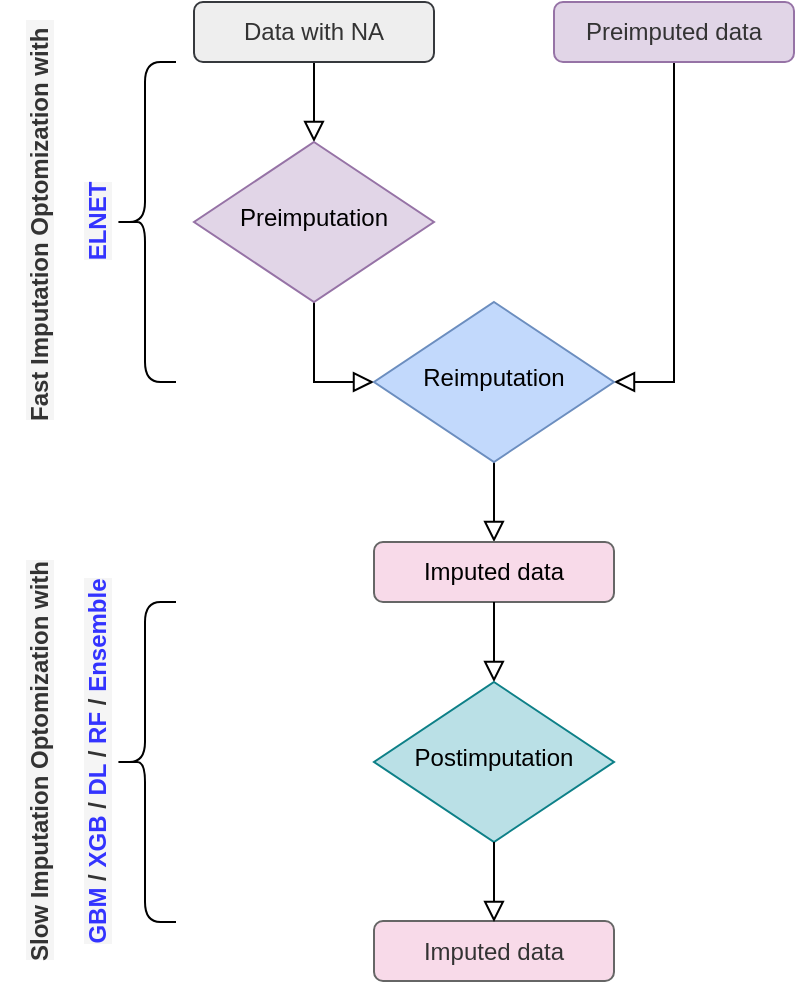 <mxfile version="20.2.7" type="device"><diagram id="C5RBs43oDa-KdzZeNtuy" name="Page-1"><mxGraphModel dx="911" dy="612" grid="1" gridSize="10" guides="1" tooltips="1" connect="1" arrows="1" fold="1" page="1" pageScale="1" pageWidth="827" pageHeight="1169" math="0" shadow="0"><root><mxCell id="WIyWlLk6GJQsqaUBKTNV-0"/><mxCell id="WIyWlLk6GJQsqaUBKTNV-1" parent="WIyWlLk6GJQsqaUBKTNV-0"/><mxCell id="WIyWlLk6GJQsqaUBKTNV-2" value="" style="rounded=0;html=1;jettySize=auto;orthogonalLoop=1;fontSize=11;endArrow=block;endFill=0;endSize=8;strokeWidth=1;shadow=0;labelBackgroundColor=none;edgeStyle=orthogonalEdgeStyle;" parent="WIyWlLk6GJQsqaUBKTNV-1" source="WIyWlLk6GJQsqaUBKTNV-3" target="WIyWlLk6GJQsqaUBKTNV-6" edge="1"><mxGeometry relative="1" as="geometry"/></mxCell><mxCell id="WIyWlLk6GJQsqaUBKTNV-3" value="&lt;font color=&quot;#333333&quot;&gt;Data with NA&lt;/font&gt;" style="rounded=1;whiteSpace=wrap;html=1;fontSize=12;glass=0;strokeWidth=1;shadow=0;fillColor=#eeeeee;strokeColor=#36393d;" parent="WIyWlLk6GJQsqaUBKTNV-1" vertex="1"><mxGeometry x="160" y="90" width="120" height="30" as="geometry"/></mxCell><mxCell id="WIyWlLk6GJQsqaUBKTNV-4" value="" style="rounded=0;html=1;jettySize=auto;orthogonalLoop=1;fontSize=11;endArrow=block;endFill=0;endSize=8;strokeWidth=1;shadow=0;labelBackgroundColor=none;edgeStyle=orthogonalEdgeStyle;exitX=0.5;exitY=1;exitDx=0;exitDy=0;entryX=0;entryY=0.5;entryDx=0;entryDy=0;" parent="WIyWlLk6GJQsqaUBKTNV-1" source="WIyWlLk6GJQsqaUBKTNV-6" target="WIyWlLk6GJQsqaUBKTNV-10" edge="1"><mxGeometry y="20" relative="1" as="geometry"><mxPoint as="offset"/><mxPoint x="210" y="230" as="sourcePoint"/><mxPoint x="300" y="280" as="targetPoint"/><Array as="points"><mxPoint x="220" y="280"/></Array></mxGeometry></mxCell><mxCell id="WIyWlLk6GJQsqaUBKTNV-5" value="" style="edgeStyle=orthogonalEdgeStyle;rounded=0;html=1;jettySize=auto;orthogonalLoop=1;fontSize=11;endArrow=block;endFill=0;endSize=8;strokeWidth=1;shadow=0;labelBackgroundColor=none;exitX=0.5;exitY=1;exitDx=0;exitDy=0;entryX=1;entryY=0.5;entryDx=0;entryDy=0;" parent="WIyWlLk6GJQsqaUBKTNV-1" target="WIyWlLk6GJQsqaUBKTNV-10" edge="1"><mxGeometry y="10" relative="1" as="geometry"><mxPoint as="offset"/><mxPoint x="390" y="120" as="sourcePoint"/><mxPoint x="320" y="280" as="targetPoint"/><Array as="points"><mxPoint x="400" y="120"/><mxPoint x="400" y="280"/></Array></mxGeometry></mxCell><mxCell id="WIyWlLk6GJQsqaUBKTNV-6" value="Preimputation" style="rhombus;whiteSpace=wrap;html=1;shadow=0;fontFamily=Helvetica;fontSize=12;align=center;strokeWidth=1;spacing=6;spacingTop=-4;fillColor=#e1d5e7;strokeColor=#9673a6;" parent="WIyWlLk6GJQsqaUBKTNV-1" vertex="1"><mxGeometry x="160" y="160" width="120" height="80" as="geometry"/></mxCell><mxCell id="WIyWlLk6GJQsqaUBKTNV-7" value="&lt;font color=&quot;#333333&quot;&gt;Preimputed data&lt;/font&gt;" style="rounded=1;whiteSpace=wrap;html=1;fontSize=12;glass=0;strokeWidth=1;shadow=0;fillColor=#e1d5e7;strokeColor=#9673a6;" parent="WIyWlLk6GJQsqaUBKTNV-1" vertex="1"><mxGeometry x="340" y="90" width="120" height="30" as="geometry"/></mxCell><mxCell id="WIyWlLk6GJQsqaUBKTNV-8" value="" style="rounded=0;html=1;jettySize=auto;orthogonalLoop=1;fontSize=11;endArrow=block;endFill=0;endSize=8;strokeWidth=1;shadow=0;labelBackgroundColor=none;edgeStyle=orthogonalEdgeStyle;" parent="WIyWlLk6GJQsqaUBKTNV-1" source="WIyWlLk6GJQsqaUBKTNV-10" target="WIyWlLk6GJQsqaUBKTNV-11" edge="1"><mxGeometry x="0.4" y="30" relative="1" as="geometry"><mxPoint as="offset"/></mxGeometry></mxCell><mxCell id="WIyWlLk6GJQsqaUBKTNV-10" value="Reimputation" style="rhombus;whiteSpace=wrap;html=1;shadow=0;fontFamily=Helvetica;fontSize=12;align=center;strokeWidth=1;spacing=6;spacingTop=-4;fillColor=#C2D9FC;strokeColor=#6c8ebf;" parent="WIyWlLk6GJQsqaUBKTNV-1" vertex="1"><mxGeometry x="250" y="240" width="120" height="80" as="geometry"/></mxCell><mxCell id="WIyWlLk6GJQsqaUBKTNV-11" value="Imputed data" style="rounded=1;whiteSpace=wrap;html=1;fontSize=12;glass=0;strokeWidth=1;shadow=0;fillColor=#F8DAE9;strokeColor=#666666;" parent="WIyWlLk6GJQsqaUBKTNV-1" vertex="1"><mxGeometry x="250" y="360" width="120" height="30" as="geometry"/></mxCell><mxCell id="Ld7lrTD2XgAe1ahKv3Qz-1" value="" style="shape=curlyBracket;whiteSpace=wrap;html=1;rounded=1;shadow=0;glass=0;sketch=0;fillStyle=auto;gradientColor=none;" vertex="1" parent="WIyWlLk6GJQsqaUBKTNV-1"><mxGeometry x="120" y="120" width="31" height="160" as="geometry"/></mxCell><mxCell id="Ld7lrTD2XgAe1ahKv3Qz-2" value="&lt;span style=&quot;font-size: 12px; background-color: rgb(245, 245, 245);&quot;&gt;&lt;font color=&quot;#333333&quot;&gt;Fast Imputation Optomization with&amp;nbsp;&lt;/font&gt;&lt;br&gt;&lt;font color=&quot;#3333ff&quot;&gt;ELNET&lt;/font&gt;&lt;br&gt;&lt;/span&gt;" style="text;strokeColor=none;fillColor=none;html=1;fontSize=24;fontStyle=1;verticalAlign=middle;align=center;shadow=0;glass=0;sketch=0;fillStyle=auto;rotation=-90;spacing=2;spacingBottom=0;horizontal=1;" vertex="1" parent="WIyWlLk6GJQsqaUBKTNV-1"><mxGeometry x="43" y="180" width="100" height="40" as="geometry"/></mxCell><mxCell id="Ld7lrTD2XgAe1ahKv3Qz-3" value="" style="rounded=0;html=1;jettySize=auto;orthogonalLoop=1;fontSize=11;endArrow=block;endFill=0;endSize=8;strokeWidth=1;shadow=0;labelBackgroundColor=none;edgeStyle=orthogonalEdgeStyle;exitX=0.5;exitY=1;exitDx=0;exitDy=0;entryX=0.5;entryY=0;entryDx=0;entryDy=0;" edge="1" parent="WIyWlLk6GJQsqaUBKTNV-1" source="WIyWlLk6GJQsqaUBKTNV-11" target="Ld7lrTD2XgAe1ahKv3Qz-4"><mxGeometry x="0.4" y="30" relative="1" as="geometry"><mxPoint as="offset"/><mxPoint x="400" y="420" as="sourcePoint"/><mxPoint x="310" y="440" as="targetPoint"/></mxGeometry></mxCell><mxCell id="Ld7lrTD2XgAe1ahKv3Qz-4" value="Postimputation" style="rhombus;whiteSpace=wrap;html=1;shadow=0;fontFamily=Helvetica;fontSize=12;align=center;strokeWidth=1;spacing=6;spacingTop=-4;fillColor=#BAE0E6;strokeColor=#0e8088;double=0;" vertex="1" parent="WIyWlLk6GJQsqaUBKTNV-1"><mxGeometry x="250" y="430" width="120" height="80" as="geometry"/></mxCell><mxCell id="Ld7lrTD2XgAe1ahKv3Qz-5" value="Imputed data" style="rounded=1;whiteSpace=wrap;html=1;fontSize=12;glass=0;strokeWidth=1;shadow=0;fillColor=#F8DAE9;fontColor=#333333;strokeColor=#666666;" vertex="1" parent="WIyWlLk6GJQsqaUBKTNV-1"><mxGeometry x="250" y="549.5" width="120" height="30" as="geometry"/></mxCell><mxCell id="Ld7lrTD2XgAe1ahKv3Qz-6" value="" style="rounded=0;html=1;jettySize=auto;orthogonalLoop=1;fontSize=11;endArrow=block;endFill=0;endSize=8;strokeWidth=1;shadow=0;labelBackgroundColor=none;edgeStyle=orthogonalEdgeStyle;exitX=0.5;exitY=1;exitDx=0;exitDy=0;" edge="1" parent="WIyWlLk6GJQsqaUBKTNV-1" source="Ld7lrTD2XgAe1ahKv3Qz-4"><mxGeometry x="0.4" y="30" relative="1" as="geometry"><mxPoint as="offset"/><mxPoint x="400" y="609.5" as="sourcePoint"/><mxPoint x="310" y="550" as="targetPoint"/></mxGeometry></mxCell><mxCell id="Ld7lrTD2XgAe1ahKv3Qz-7" value="" style="shape=curlyBracket;whiteSpace=wrap;html=1;rounded=1;shadow=0;glass=0;sketch=0;fillStyle=auto;gradientColor=none;" vertex="1" parent="WIyWlLk6GJQsqaUBKTNV-1"><mxGeometry x="120" y="390" width="31" height="160" as="geometry"/></mxCell><mxCell id="Ld7lrTD2XgAe1ahKv3Qz-8" value="&lt;span style=&quot;font-size: 12px; background-color: rgb(245, 245, 245);&quot;&gt;&lt;font color=&quot;#333333&quot;&gt;Slow Imputation Optomization with&lt;/font&gt;&lt;br&gt;&lt;font color=&quot;#3333ff&quot;&gt;GBM&lt;/font&gt;&lt;/span&gt;&lt;span style=&quot;color: rgb(51, 51, 51); font-size: 12px; background-color: rgb(245, 245, 245);&quot;&gt; / &lt;/span&gt;&lt;span style=&quot;font-size: 12px; background-color: rgb(245, 245, 245);&quot;&gt;&lt;font color=&quot;#3333ff&quot;&gt;XGB&lt;/font&gt;&lt;/span&gt;&lt;span style=&quot;color: rgb(51, 51, 51); font-size: 12px; background-color: rgb(245, 245, 245);&quot;&gt; / &lt;/span&gt;&lt;span style=&quot;font-size: 12px; background-color: rgb(245, 245, 245);&quot;&gt;&lt;font color=&quot;#3333ff&quot;&gt;DL&lt;/font&gt;&lt;/span&gt;&lt;span style=&quot;color: rgb(51, 51, 51); font-size: 12px; background-color: rgb(245, 245, 245);&quot;&gt; / &lt;/span&gt;&lt;span style=&quot;font-size: 12px; background-color: rgb(245, 245, 245);&quot;&gt;&lt;font color=&quot;#3333ff&quot;&gt;RF&lt;/font&gt;&lt;/span&gt;&lt;span style=&quot;color: rgb(51, 51, 51); font-size: 12px; background-color: rgb(245, 245, 245);&quot;&gt; / &lt;/span&gt;&lt;span style=&quot;font-size: 12px; background-color: rgb(245, 245, 245);&quot;&gt;&lt;font color=&quot;#3333ff&quot;&gt;Ensemble&lt;/font&gt;&lt;br&gt;&lt;/span&gt;" style="text;strokeColor=none;fillColor=none;html=1;fontSize=24;fontStyle=1;verticalAlign=middle;align=center;shadow=0;glass=0;sketch=0;fillStyle=auto;rotation=-90;" vertex="1" parent="WIyWlLk6GJQsqaUBKTNV-1"><mxGeometry x="43" y="450" width="100" height="40" as="geometry"/></mxCell></root></mxGraphModel></diagram></mxfile>